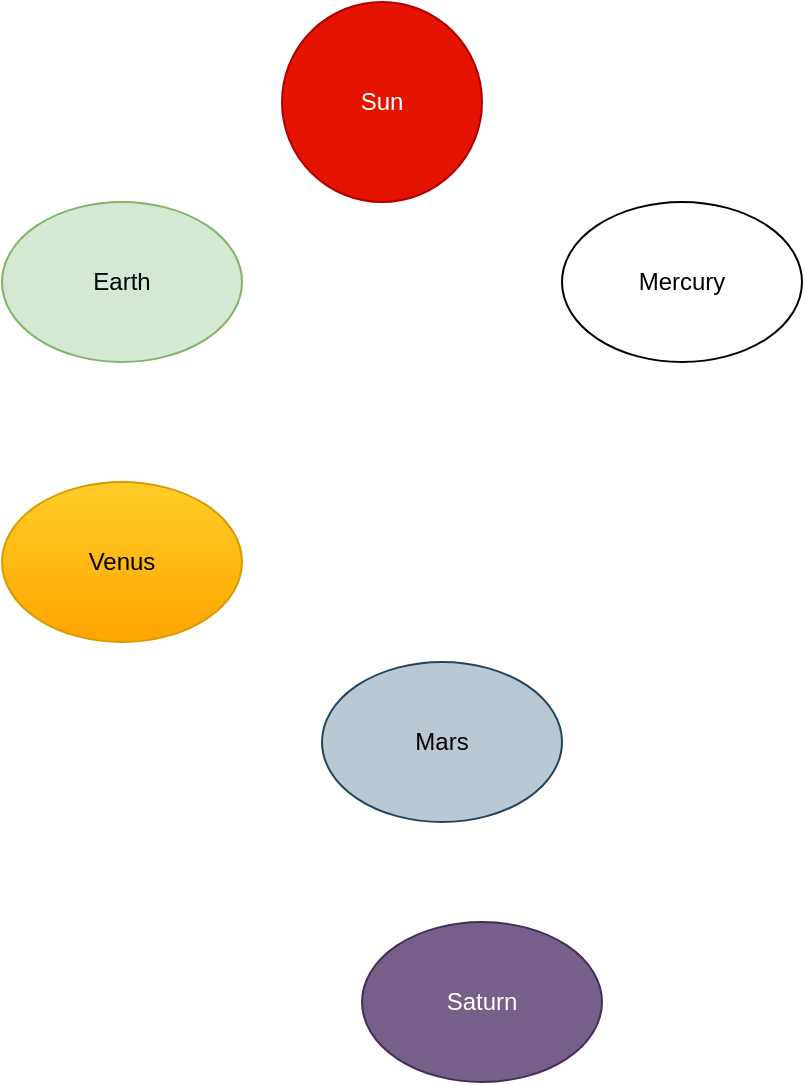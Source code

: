 <mxfile version="14.1.8" type="github" pages="2">
  <diagram id="w1wRk-W4YtJ-blJwXCV2" name="home">
    <mxGraphModel dx="782" dy="404" grid="1" gridSize="10" guides="1" tooltips="1" connect="1" arrows="1" fold="1" page="1" pageScale="1" pageWidth="850" pageHeight="1100" math="0" shadow="0">
      <root>
        <mxCell id="0" />
        <mxCell id="1" parent="0" />
        <mxCell id="GEV6OYYQGzaBxieTXGS0-1" value="Sun" style="ellipse;whiteSpace=wrap;html=1;aspect=fixed;fillColor=#e51400;strokeColor=#B20000;fontColor=#ffffff;" vertex="1" parent="1">
          <mxGeometry x="300" y="20" width="100" height="100" as="geometry" />
        </mxCell>
        <mxCell id="GEV6OYYQGzaBxieTXGS0-4" value="Earth" style="ellipse;whiteSpace=wrap;html=1;fillColor=#d5e8d4;strokeColor=#82b366;" vertex="1" parent="1">
          <mxGeometry x="160" y="120" width="120" height="80" as="geometry" />
        </mxCell>
        <mxCell id="GEV6OYYQGzaBxieTXGS0-5" value="Mercury" style="ellipse;whiteSpace=wrap;html=1;" vertex="1" parent="1">
          <mxGeometry x="440" y="120" width="120" height="80" as="geometry" />
        </mxCell>
        <mxCell id="GEV6OYYQGzaBxieTXGS0-6" value="Venus" style="ellipse;whiteSpace=wrap;html=1;gradientColor=#ffa500;fillColor=#ffcd28;strokeColor=#d79b00;" vertex="1" parent="1">
          <mxGeometry x="160" y="260" width="120" height="80" as="geometry" />
        </mxCell>
        <mxCell id="GEV6OYYQGzaBxieTXGS0-9" value="Mars" style="ellipse;whiteSpace=wrap;html=1;fillColor=#bac8d3;strokeColor=#23445d;" vertex="1" parent="1">
          <mxGeometry x="320" y="350" width="120" height="80" as="geometry" />
        </mxCell>
        <mxCell id="GEV6OYYQGzaBxieTXGS0-10" value="Saturn" style="ellipse;whiteSpace=wrap;html=1;fillColor=#76608a;strokeColor=#432D57;fontColor=#ffffff;" vertex="1" parent="1">
          <mxGeometry x="340" y="480" width="120" height="80" as="geometry" />
        </mxCell>
      </root>
    </mxGraphModel>
  </diagram>
  <diagram id="8dvXvsz0ZrqSs0ymZUAX" name="chip">
    <mxGraphModel dx="782" dy="404" grid="1" gridSize="10" guides="1" tooltips="1" connect="1" arrows="1" fold="1" page="1" pageScale="1" pageWidth="850" pageHeight="1100" math="0" shadow="0">
      <root>
        <mxCell id="c6X3HLBCq9JkeoQh56-9-0" />
        <mxCell id="c6X3HLBCq9JkeoQh56-9-1" parent="c6X3HLBCq9JkeoQh56-9-0" />
        <mxCell id="madxRBGLEum0m41amzTv-1" value="" style="ellipse;whiteSpace=wrap;html=1;aspect=fixed;" vertex="1" parent="c6X3HLBCq9JkeoQh56-9-1">
          <mxGeometry x="200" y="30" width="350" height="350" as="geometry" />
        </mxCell>
        <mxCell id="madxRBGLEum0m41amzTv-0" value="chip1" style="whiteSpace=wrap;html=1;aspect=fixed;" vertex="1" parent="c6X3HLBCq9JkeoQh56-9-1">
          <mxGeometry x="240" y="140" width="50" height="50" as="geometry" />
        </mxCell>
        <mxCell id="madxRBGLEum0m41amzTv-3" value="chip2" style="whiteSpace=wrap;html=1;aspect=fixed;" vertex="1" parent="c6X3HLBCq9JkeoQh56-9-1">
          <mxGeometry x="340" y="140" width="50" height="50" as="geometry" />
        </mxCell>
        <mxCell id="madxRBGLEum0m41amzTv-4" value="chipN" style="whiteSpace=wrap;html=1;aspect=fixed;" vertex="1" parent="c6X3HLBCq9JkeoQh56-9-1">
          <mxGeometry x="425" y="140" width="50" height="50" as="geometry" />
        </mxCell>
        <mxCell id="madxRBGLEum0m41amzTv-6" value="" style="whiteSpace=wrap;html=1;aspect=fixed;" vertex="1" parent="c6X3HLBCq9JkeoQh56-9-1">
          <mxGeometry x="40" y="360" width="120" height="120" as="geometry" />
        </mxCell>
        <mxCell id="madxRBGLEum0m41amzTv-7" value="" style="shape=cube;whiteSpace=wrap;html=1;boundedLbl=1;backgroundOutline=1;darkOpacity=0.05;darkOpacity2=0.1;" vertex="1" parent="c6X3HLBCq9JkeoQh56-9-1">
          <mxGeometry x="60" y="380" width="30" height="30" as="geometry" />
        </mxCell>
        <mxCell id="madxRBGLEum0m41amzTv-8" value="" style="shape=cube;whiteSpace=wrap;html=1;boundedLbl=1;backgroundOutline=1;darkOpacity=0.05;darkOpacity2=0.1;size=20;" vertex="1" parent="c6X3HLBCq9JkeoQh56-9-1">
          <mxGeometry x="60" y="380" width="30" height="30" as="geometry" />
        </mxCell>
        <mxCell id="madxRBGLEum0m41amzTv-9" value="component" style="shape=cube;whiteSpace=wrap;html=1;boundedLbl=1;backgroundOutline=1;darkOpacity=0.05;darkOpacity2=0.1;" vertex="1" parent="c6X3HLBCq9JkeoQh56-9-1">
          <mxGeometry x="90" y="380" width="30" height="30" as="geometry" />
        </mxCell>
        <mxCell id="madxRBGLEum0m41amzTv-10" value="" style="shape=cube;whiteSpace=wrap;html=1;boundedLbl=1;backgroundOutline=1;darkOpacity=0.05;darkOpacity2=0.1;size=20;" vertex="1" parent="c6X3HLBCq9JkeoQh56-9-1">
          <mxGeometry x="50" y="420" width="30" height="30" as="geometry" />
        </mxCell>
        <mxCell id="madxRBGLEum0m41amzTv-14" value="" style="shape=cube;whiteSpace=wrap;html=1;boundedLbl=1;backgroundOutline=1;darkOpacity=0.05;darkOpacity2=0.1;size=20;" vertex="1" parent="c6X3HLBCq9JkeoQh56-9-1">
          <mxGeometry x="50" y="420" width="30" height="30" as="geometry" />
        </mxCell>
        <mxCell id="madxRBGLEum0m41amzTv-16" value="" style="shape=cube;whiteSpace=wrap;html=1;boundedLbl=1;backgroundOutline=1;darkOpacity=0.05;darkOpacity2=0.1;size=20;" vertex="1" parent="c6X3HLBCq9JkeoQh56-9-1">
          <mxGeometry x="85" y="420" width="30" height="30" as="geometry" />
        </mxCell>
        <mxCell id="madxRBGLEum0m41amzTv-18" value="chip(multi-layers}" style="text;html=1;align=center;verticalAlign=middle;resizable=0;points=[];autosize=1;" vertex="1" parent="c6X3HLBCq9JkeoQh56-9-1">
          <mxGeometry x="6" y="340" width="110" height="20" as="geometry" />
        </mxCell>
        <mxCell id="madxRBGLEum0m41amzTv-19" value="wafer" style="text;html=1;align=center;verticalAlign=middle;resizable=0;points=[];autosize=1;" vertex="1" parent="c6X3HLBCq9JkeoQh56-9-1">
          <mxGeometry x="360" y="10" width="40" height="20" as="geometry" />
        </mxCell>
      </root>
    </mxGraphModel>
  </diagram>
</mxfile>
